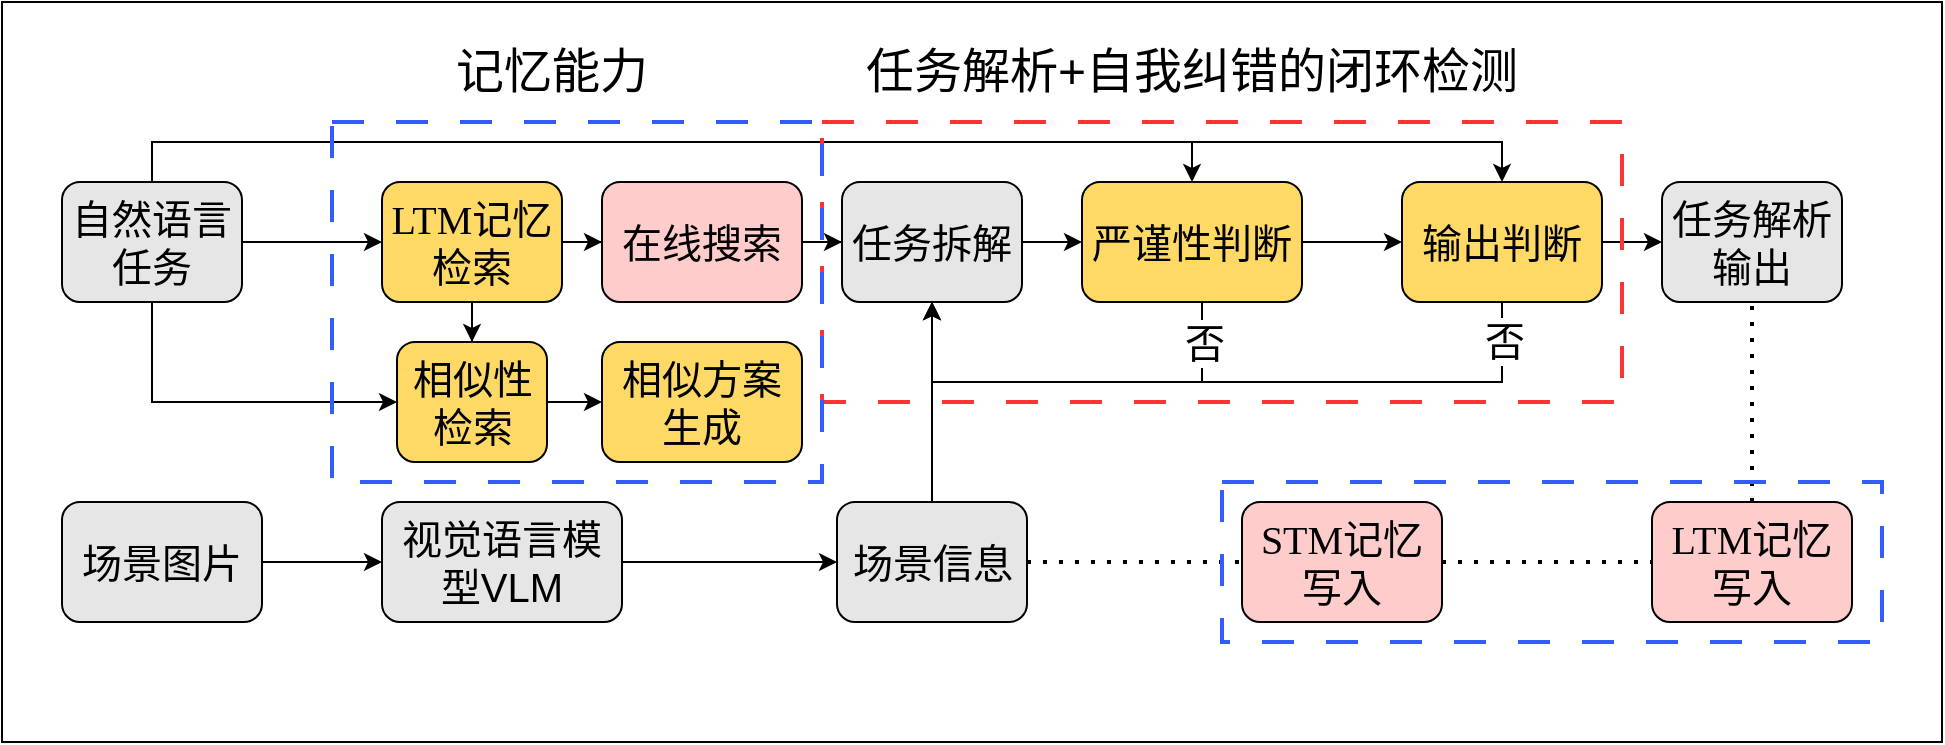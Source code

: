 <mxfile version="27.0.5">
  <diagram name="Page-1" id="4yb7rbUVgI-Iz9VyRKlL">
    <mxGraphModel dx="1293" dy="713" grid="1" gridSize="10" guides="1" tooltips="1" connect="1" arrows="1" fold="1" page="1" pageScale="1" pageWidth="850" pageHeight="1100" math="0" shadow="0">
      <root>
        <mxCell id="0" />
        <mxCell id="1" parent="0" />
        <mxCell id="M0keQoOUJozLxeV0fgeH-49" value="" style="rounded=0;whiteSpace=wrap;html=1;" vertex="1" parent="1">
          <mxGeometry x="60" y="20" width="970" height="370" as="geometry" />
        </mxCell>
        <mxCell id="M0keQoOUJozLxeV0fgeH-9" style="edgeStyle=orthogonalEdgeStyle;rounded=0;orthogonalLoop=1;jettySize=auto;html=1;" edge="1" parent="1" source="M0keQoOUJozLxeV0fgeH-1" target="M0keQoOUJozLxeV0fgeH-2">
          <mxGeometry relative="1" as="geometry" />
        </mxCell>
        <mxCell id="M0keQoOUJozLxeV0fgeH-30" style="edgeStyle=orthogonalEdgeStyle;rounded=0;orthogonalLoop=1;jettySize=auto;html=1;entryX=0.5;entryY=0;entryDx=0;entryDy=0;" edge="1" parent="1" source="M0keQoOUJozLxeV0fgeH-1" target="M0keQoOUJozLxeV0fgeH-6">
          <mxGeometry relative="1" as="geometry">
            <Array as="points">
              <mxPoint x="135" y="90" />
              <mxPoint x="655" y="90" />
            </Array>
          </mxGeometry>
        </mxCell>
        <mxCell id="M0keQoOUJozLxeV0fgeH-37" style="edgeStyle=orthogonalEdgeStyle;rounded=0;orthogonalLoop=1;jettySize=auto;html=1;entryX=0.5;entryY=0;entryDx=0;entryDy=0;" edge="1" parent="1" source="M0keQoOUJozLxeV0fgeH-1" target="M0keQoOUJozLxeV0fgeH-21">
          <mxGeometry relative="1" as="geometry">
            <Array as="points">
              <mxPoint x="135" y="90" />
              <mxPoint x="810" y="90" />
            </Array>
          </mxGeometry>
        </mxCell>
        <mxCell id="M0keQoOUJozLxeV0fgeH-38" style="edgeStyle=orthogonalEdgeStyle;rounded=0;orthogonalLoop=1;jettySize=auto;html=1;entryX=0;entryY=0.5;entryDx=0;entryDy=0;" edge="1" parent="1" source="M0keQoOUJozLxeV0fgeH-1" target="M0keQoOUJozLxeV0fgeH-7">
          <mxGeometry relative="1" as="geometry">
            <Array as="points">
              <mxPoint x="135" y="220" />
            </Array>
          </mxGeometry>
        </mxCell>
        <mxCell id="M0keQoOUJozLxeV0fgeH-1" value="&lt;font style=&quot;font-size: 20px;&quot;&gt;自然语言任务&lt;/font&gt;" style="rounded=1;whiteSpace=wrap;html=1;fillColor=#E6E6E6;" vertex="1" parent="1">
          <mxGeometry x="90" y="110" width="90" height="60" as="geometry" />
        </mxCell>
        <mxCell id="M0keQoOUJozLxeV0fgeH-10" style="edgeStyle=orthogonalEdgeStyle;rounded=0;orthogonalLoop=1;jettySize=auto;html=1;entryX=0.5;entryY=0;entryDx=0;entryDy=0;" edge="1" parent="1" source="M0keQoOUJozLxeV0fgeH-2" target="M0keQoOUJozLxeV0fgeH-7">
          <mxGeometry relative="1" as="geometry" />
        </mxCell>
        <mxCell id="M0keQoOUJozLxeV0fgeH-11" style="edgeStyle=orthogonalEdgeStyle;rounded=0;orthogonalLoop=1;jettySize=auto;html=1;" edge="1" parent="1" source="M0keQoOUJozLxeV0fgeH-2" target="M0keQoOUJozLxeV0fgeH-4">
          <mxGeometry relative="1" as="geometry" />
        </mxCell>
        <mxCell id="M0keQoOUJozLxeV0fgeH-2" value="&lt;font style=&quot;font-size: 20px;&quot; face=&quot;Times New Roman&quot;&gt;LTM记忆检索&lt;/font&gt;" style="rounded=1;whiteSpace=wrap;html=1;fillColor=#FFD966;" vertex="1" parent="1">
          <mxGeometry x="250" y="110" width="90" height="60" as="geometry" />
        </mxCell>
        <mxCell id="M0keQoOUJozLxeV0fgeH-3" value="&lt;font style=&quot;font-size: 20px;&quot;&gt;相似方案生成&lt;/font&gt;" style="rounded=1;whiteSpace=wrap;html=1;fillColor=#FFD966;" vertex="1" parent="1">
          <mxGeometry x="360" y="190" width="100" height="60" as="geometry" />
        </mxCell>
        <mxCell id="M0keQoOUJozLxeV0fgeH-13" style="edgeStyle=orthogonalEdgeStyle;rounded=0;orthogonalLoop=1;jettySize=auto;html=1;" edge="1" parent="1" source="M0keQoOUJozLxeV0fgeH-4" target="M0keQoOUJozLxeV0fgeH-5">
          <mxGeometry relative="1" as="geometry" />
        </mxCell>
        <mxCell id="M0keQoOUJozLxeV0fgeH-4" value="&lt;font style=&quot;font-size: 20px;&quot;&gt;在线搜索&lt;/font&gt;" style="rounded=1;whiteSpace=wrap;html=1;fillColor=#FFCCCC;" vertex="1" parent="1">
          <mxGeometry x="360" y="110" width="100" height="60" as="geometry" />
        </mxCell>
        <mxCell id="M0keQoOUJozLxeV0fgeH-14" style="edgeStyle=orthogonalEdgeStyle;rounded=0;orthogonalLoop=1;jettySize=auto;html=1;" edge="1" parent="1" source="M0keQoOUJozLxeV0fgeH-5" target="M0keQoOUJozLxeV0fgeH-6">
          <mxGeometry relative="1" as="geometry" />
        </mxCell>
        <mxCell id="M0keQoOUJozLxeV0fgeH-5" value="&lt;font style=&quot;font-size: 20px;&quot;&gt;任务拆解&lt;/font&gt;" style="rounded=1;whiteSpace=wrap;html=1;fillColor=#E6E6E6;" vertex="1" parent="1">
          <mxGeometry x="480" y="110" width="90" height="60" as="geometry" />
        </mxCell>
        <mxCell id="M0keQoOUJozLxeV0fgeH-22" value="" style="edgeStyle=orthogonalEdgeStyle;rounded=0;orthogonalLoop=1;jettySize=auto;html=1;" edge="1" parent="1" source="M0keQoOUJozLxeV0fgeH-6" target="M0keQoOUJozLxeV0fgeH-21">
          <mxGeometry relative="1" as="geometry" />
        </mxCell>
        <mxCell id="M0keQoOUJozLxeV0fgeH-28" style="edgeStyle=orthogonalEdgeStyle;rounded=0;orthogonalLoop=1;jettySize=auto;html=1;entryX=0.5;entryY=1;entryDx=0;entryDy=0;" edge="1" parent="1" source="M0keQoOUJozLxeV0fgeH-6" target="M0keQoOUJozLxeV0fgeH-5">
          <mxGeometry relative="1" as="geometry">
            <Array as="points">
              <mxPoint x="660" y="210" />
              <mxPoint x="525" y="210" />
            </Array>
          </mxGeometry>
        </mxCell>
        <mxCell id="M0keQoOUJozLxeV0fgeH-39" value="&lt;font style=&quot;font-size: 20px;&quot;&gt;否&lt;/font&gt;" style="edgeLabel;html=1;align=center;verticalAlign=middle;resizable=0;points=[];" vertex="1" connectable="0" parent="M0keQoOUJozLxeV0fgeH-28">
          <mxGeometry x="-0.813" y="1" relative="1" as="geometry">
            <mxPoint as="offset" />
          </mxGeometry>
        </mxCell>
        <mxCell id="M0keQoOUJozLxeV0fgeH-6" value="&lt;font style=&quot;font-size: 20px;&quot;&gt;严谨性判断&lt;/font&gt;" style="rounded=1;whiteSpace=wrap;html=1;fillColor=#FFD966;" vertex="1" parent="1">
          <mxGeometry x="600" y="110" width="110" height="60" as="geometry" />
        </mxCell>
        <mxCell id="M0keQoOUJozLxeV0fgeH-15" style="edgeStyle=orthogonalEdgeStyle;rounded=0;orthogonalLoop=1;jettySize=auto;html=1;" edge="1" parent="1" source="M0keQoOUJozLxeV0fgeH-7" target="M0keQoOUJozLxeV0fgeH-3">
          <mxGeometry relative="1" as="geometry" />
        </mxCell>
        <mxCell id="M0keQoOUJozLxeV0fgeH-7" value="&lt;font style=&quot;font-size: 20px;&quot;&gt;相似性检索&lt;/font&gt;" style="rounded=1;whiteSpace=wrap;html=1;fillColor=#FFD966;" vertex="1" parent="1">
          <mxGeometry x="257.5" y="190" width="75" height="60" as="geometry" />
        </mxCell>
        <mxCell id="M0keQoOUJozLxeV0fgeH-26" style="edgeStyle=orthogonalEdgeStyle;rounded=0;orthogonalLoop=1;jettySize=auto;html=1;" edge="1" parent="1" source="M0keQoOUJozLxeV0fgeH-16" target="M0keQoOUJozLxeV0fgeH-17">
          <mxGeometry relative="1" as="geometry" />
        </mxCell>
        <mxCell id="M0keQoOUJozLxeV0fgeH-16" value="&lt;font style=&quot;font-size: 20px;&quot;&gt;场景图片&lt;/font&gt;" style="rounded=1;whiteSpace=wrap;html=1;fillColor=#E6E6E6;" vertex="1" parent="1">
          <mxGeometry x="90" y="270" width="100" height="60" as="geometry" />
        </mxCell>
        <mxCell id="M0keQoOUJozLxeV0fgeH-27" style="edgeStyle=orthogonalEdgeStyle;rounded=0;orthogonalLoop=1;jettySize=auto;html=1;" edge="1" parent="1" source="M0keQoOUJozLxeV0fgeH-17" target="M0keQoOUJozLxeV0fgeH-18">
          <mxGeometry relative="1" as="geometry" />
        </mxCell>
        <mxCell id="M0keQoOUJozLxeV0fgeH-17" value="&lt;font style=&quot;font-size: 20px;&quot;&gt;视觉语言模型VLM&lt;/font&gt;" style="rounded=1;whiteSpace=wrap;html=1;fillColor=#E6E6E6;" vertex="1" parent="1">
          <mxGeometry x="250" y="270" width="120" height="60" as="geometry" />
        </mxCell>
        <mxCell id="M0keQoOUJozLxeV0fgeH-19" style="edgeStyle=orthogonalEdgeStyle;rounded=0;orthogonalLoop=1;jettySize=auto;html=1;" edge="1" parent="1" source="M0keQoOUJozLxeV0fgeH-18" target="M0keQoOUJozLxeV0fgeH-5">
          <mxGeometry relative="1" as="geometry" />
        </mxCell>
        <mxCell id="M0keQoOUJozLxeV0fgeH-18" value="&lt;font style=&quot;font-size: 20px;&quot;&gt;场景信息&lt;/font&gt;" style="rounded=1;whiteSpace=wrap;html=1;fillColor=#E6E6E6;" vertex="1" parent="1">
          <mxGeometry x="477.5" y="270" width="95" height="60" as="geometry" />
        </mxCell>
        <mxCell id="M0keQoOUJozLxeV0fgeH-25" value="" style="edgeStyle=orthogonalEdgeStyle;rounded=0;orthogonalLoop=1;jettySize=auto;html=1;" edge="1" parent="1" source="M0keQoOUJozLxeV0fgeH-21" target="M0keQoOUJozLxeV0fgeH-24">
          <mxGeometry relative="1" as="geometry" />
        </mxCell>
        <mxCell id="M0keQoOUJozLxeV0fgeH-29" style="edgeStyle=orthogonalEdgeStyle;rounded=0;orthogonalLoop=1;jettySize=auto;html=1;entryX=0.5;entryY=1;entryDx=0;entryDy=0;" edge="1" parent="1" source="M0keQoOUJozLxeV0fgeH-21" target="M0keQoOUJozLxeV0fgeH-5">
          <mxGeometry relative="1" as="geometry">
            <Array as="points">
              <mxPoint x="810" y="210" />
              <mxPoint x="525" y="210" />
            </Array>
          </mxGeometry>
        </mxCell>
        <mxCell id="M0keQoOUJozLxeV0fgeH-40" value="&lt;font style=&quot;font-size: 20px;&quot;&gt;否&lt;/font&gt;" style="edgeLabel;html=1;align=center;verticalAlign=middle;resizable=0;points=[];" vertex="1" connectable="0" parent="M0keQoOUJozLxeV0fgeH-29">
          <mxGeometry x="-0.897" y="1" relative="1" as="geometry">
            <mxPoint as="offset" />
          </mxGeometry>
        </mxCell>
        <mxCell id="M0keQoOUJozLxeV0fgeH-21" value="&lt;font style=&quot;font-size: 20px;&quot;&gt;输出判断&lt;/font&gt;" style="whiteSpace=wrap;html=1;rounded=1;fillColor=#FFD966;" vertex="1" parent="1">
          <mxGeometry x="760" y="110" width="100" height="60" as="geometry" />
        </mxCell>
        <mxCell id="M0keQoOUJozLxeV0fgeH-24" value="&lt;font style=&quot;font-size: 20px;&quot;&gt;任务解析输出&lt;/font&gt;" style="whiteSpace=wrap;html=1;rounded=1;fillColor=#E6E6E6;" vertex="1" parent="1">
          <mxGeometry x="890" y="110" width="90" height="60" as="geometry" />
        </mxCell>
        <mxCell id="M0keQoOUJozLxeV0fgeH-31" value="&lt;font style=&quot;font-size: 20px;&quot; face=&quot;Times New Roman&quot;&gt;STM记忆写入&lt;/font&gt;" style="rounded=1;whiteSpace=wrap;html=1;fillColor=#FFCCCC;" vertex="1" parent="1">
          <mxGeometry x="680" y="270" width="100" height="60" as="geometry" />
        </mxCell>
        <mxCell id="M0keQoOUJozLxeV0fgeH-32" value="&lt;font style=&quot;font-size: 20px;&quot; face=&quot;Times New Roman&quot;&gt;LTM记忆写入&lt;/font&gt;" style="rounded=1;whiteSpace=wrap;html=1;fillColor=#FFCCCC;" vertex="1" parent="1">
          <mxGeometry x="885" y="270" width="100" height="60" as="geometry" />
        </mxCell>
        <mxCell id="M0keQoOUJozLxeV0fgeH-33" value="" style="endArrow=none;dashed=1;html=1;dashPattern=1 3;strokeWidth=2;rounded=0;entryX=0;entryY=0.5;entryDx=0;entryDy=0;exitX=1;exitY=0.5;exitDx=0;exitDy=0;" edge="1" parent="1" source="M0keQoOUJozLxeV0fgeH-18" target="M0keQoOUJozLxeV0fgeH-31">
          <mxGeometry width="50" height="50" relative="1" as="geometry">
            <mxPoint x="600" y="420" as="sourcePoint" />
            <mxPoint x="650" y="370" as="targetPoint" />
          </mxGeometry>
        </mxCell>
        <mxCell id="M0keQoOUJozLxeV0fgeH-34" value="" style="endArrow=none;dashed=1;html=1;dashPattern=1 3;strokeWidth=2;rounded=0;entryX=0;entryY=0.5;entryDx=0;entryDy=0;exitX=1;exitY=0.5;exitDx=0;exitDy=0;" edge="1" parent="1" source="M0keQoOUJozLxeV0fgeH-31" target="M0keQoOUJozLxeV0fgeH-32">
          <mxGeometry width="50" height="50" relative="1" as="geometry">
            <mxPoint x="583" y="310" as="sourcePoint" />
            <mxPoint x="690" y="310" as="targetPoint" />
          </mxGeometry>
        </mxCell>
        <mxCell id="M0keQoOUJozLxeV0fgeH-36" value="" style="endArrow=none;dashed=1;html=1;dashPattern=1 3;strokeWidth=2;rounded=0;entryX=0.5;entryY=1;entryDx=0;entryDy=0;exitX=0.5;exitY=0;exitDx=0;exitDy=0;" edge="1" parent="1" source="M0keQoOUJozLxeV0fgeH-32" target="M0keQoOUJozLxeV0fgeH-24">
          <mxGeometry width="50" height="50" relative="1" as="geometry">
            <mxPoint x="790" y="330" as="sourcePoint" />
            <mxPoint x="895" y="330" as="targetPoint" />
          </mxGeometry>
        </mxCell>
        <mxCell id="M0keQoOUJozLxeV0fgeH-42" value="" style="group;strokeWidth=2;dashed=1;dashPattern=8 8;strokeColor=#FF3333;container=0;" vertex="1" connectable="0" parent="1">
          <mxGeometry x="470" y="80" width="400" height="140" as="geometry" />
        </mxCell>
        <mxCell id="M0keQoOUJozLxeV0fgeH-43" value="&lt;span style=&quot;font-size: 24px;&quot;&gt;任务解析+自我纠错的闭环检测&lt;/span&gt;" style="text;strokeColor=none;align=center;fillColor=none;html=1;verticalAlign=middle;whiteSpace=wrap;rounded=0;" vertex="1" parent="1">
          <mxGeometry x="490" y="40" width="330" height="30" as="geometry" />
        </mxCell>
        <mxCell id="M0keQoOUJozLxeV0fgeH-44" value="" style="group;strokeWidth=2;dashed=1;dashPattern=8 8;strokeColor=light-dark(#335cff, #ff7777);container=0;" vertex="1" connectable="0" parent="1">
          <mxGeometry x="225" y="80" width="245" height="180" as="geometry" />
        </mxCell>
        <mxCell id="M0keQoOUJozLxeV0fgeH-46" value="&lt;span style=&quot;font-size: 24px;&quot;&gt;记忆能力&lt;/span&gt;" style="text;strokeColor=none;align=center;fillColor=none;html=1;verticalAlign=middle;whiteSpace=wrap;rounded=0;" vertex="1" parent="1">
          <mxGeometry x="280" y="40" width="110" height="30" as="geometry" />
        </mxCell>
        <mxCell id="M0keQoOUJozLxeV0fgeH-48" value="" style="group;strokeWidth=2;dashed=1;dashPattern=8 8;strokeColor=light-dark(#335cff, #ff7777);container=0;" vertex="1" connectable="0" parent="1">
          <mxGeometry x="670" y="260" width="330" height="80" as="geometry" />
        </mxCell>
      </root>
    </mxGraphModel>
  </diagram>
</mxfile>
